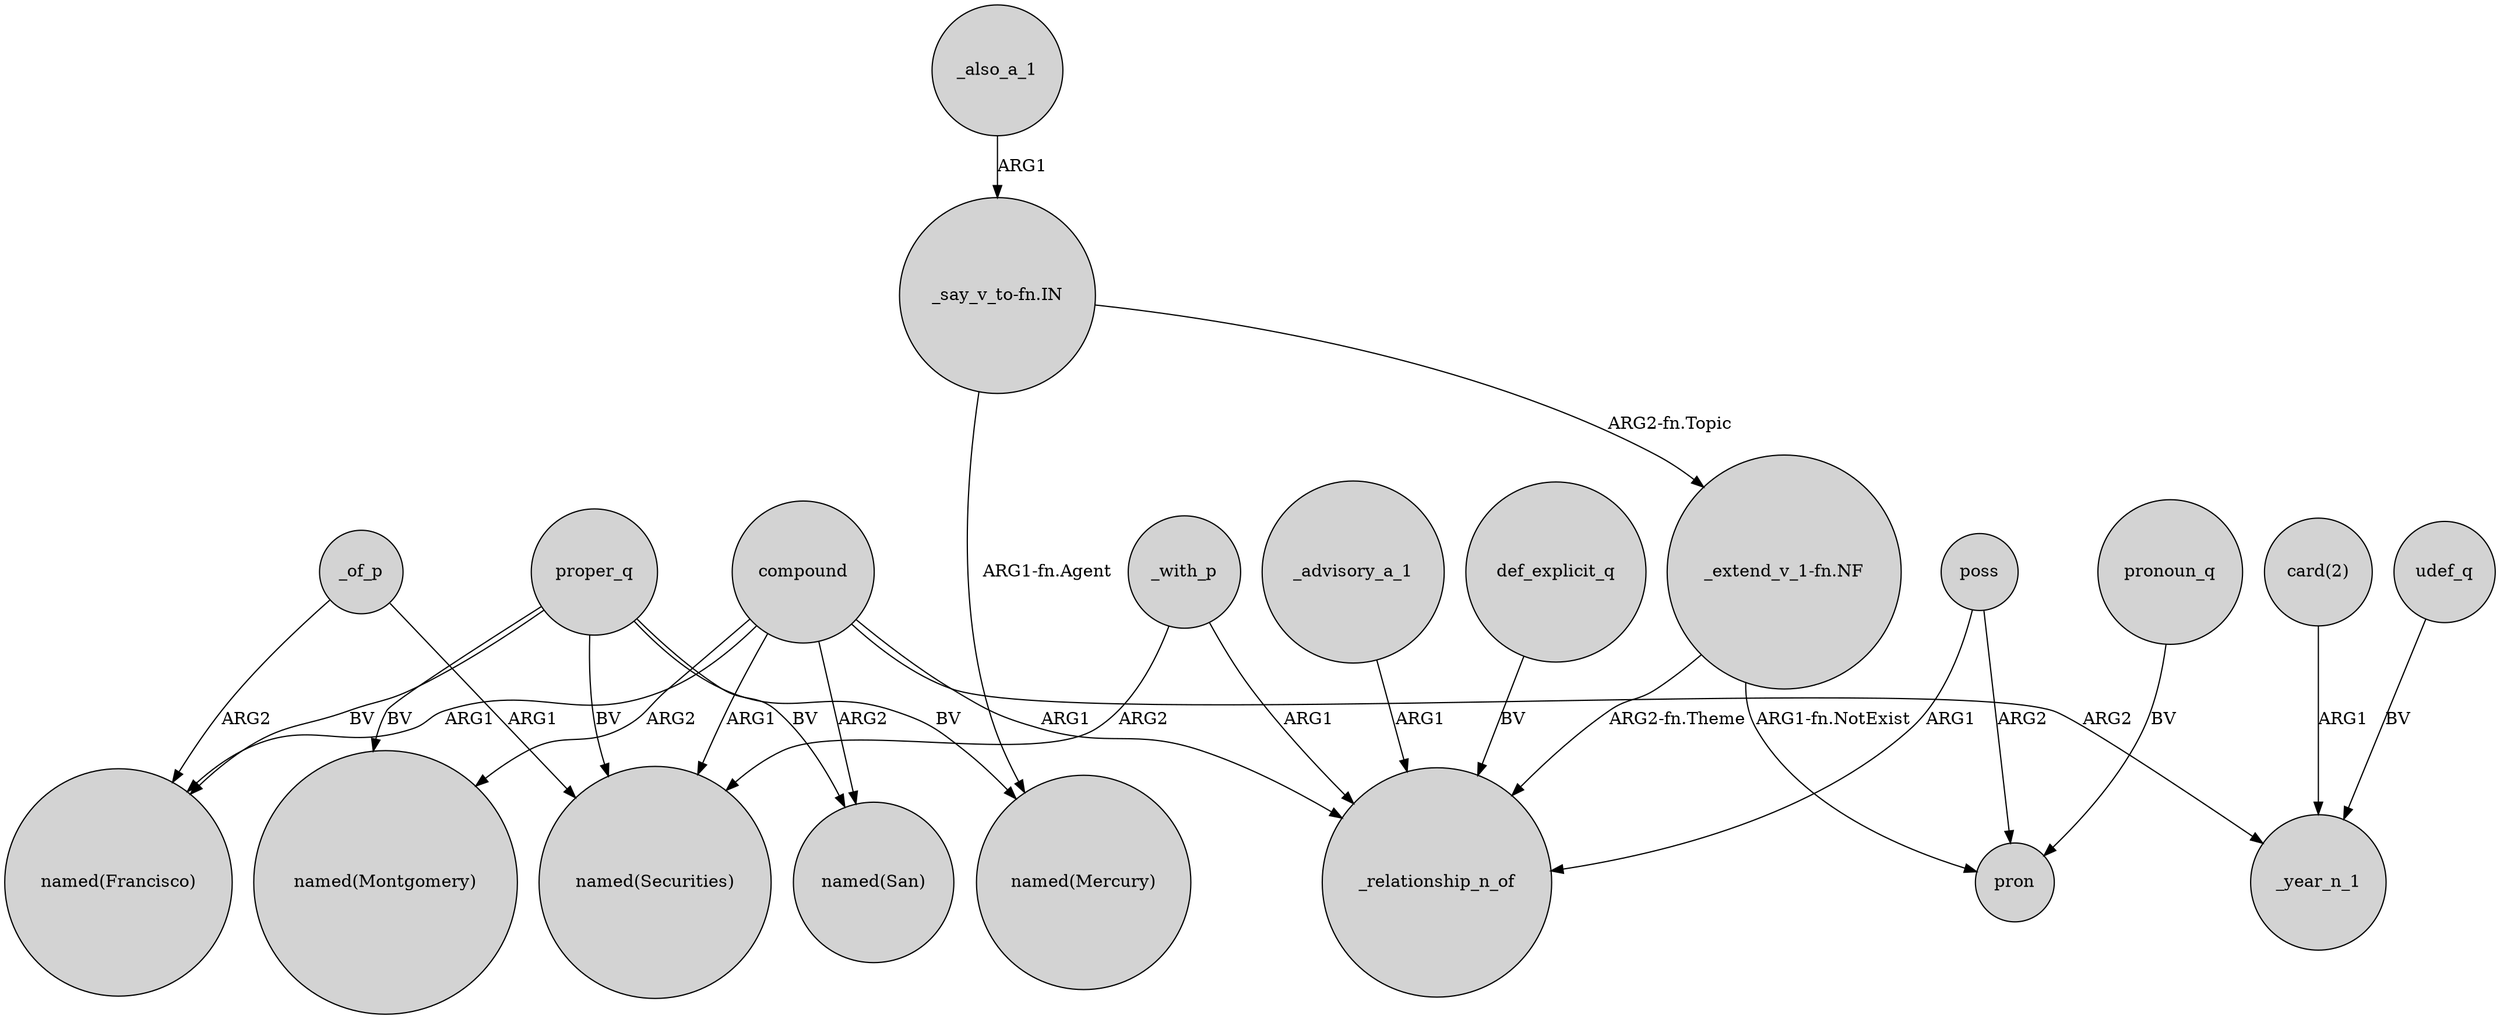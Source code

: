 digraph {
	node [shape=circle style=filled]
	_of_p -> "named(Securities)" [label=ARG1]
	"_say_v_to-fn.IN" -> "_extend_v_1-fn.NF" [label="ARG2-fn.Topic"]
	_also_a_1 -> "_say_v_to-fn.IN" [label=ARG1]
	poss -> pron [label=ARG2]
	proper_q -> "named(Francisco)" [label=BV]
	compound -> "named(San)" [label=ARG2]
	proper_q -> "named(Mercury)" [label=BV]
	"_extend_v_1-fn.NF" -> _relationship_n_of [label="ARG2-fn.Theme"]
	compound -> "named(Montgomery)" [label=ARG2]
	"_extend_v_1-fn.NF" -> pron [label="ARG1-fn.NotExist"]
	_advisory_a_1 -> _relationship_n_of [label=ARG1]
	compound -> _relationship_n_of [label=ARG1]
	pronoun_q -> pron [label=BV]
	"_say_v_to-fn.IN" -> "named(Mercury)" [label="ARG1-fn.Agent"]
	"card(2)" -> _year_n_1 [label=ARG1]
	_with_p -> _relationship_n_of [label=ARG1]
	proper_q -> "named(Montgomery)" [label=BV]
	compound -> "named(Francisco)" [label=ARG1]
	proper_q -> "named(Securities)" [label=BV]
	poss -> _relationship_n_of [label=ARG1]
	udef_q -> _year_n_1 [label=BV]
	def_explicit_q -> _relationship_n_of [label=BV]
	proper_q -> "named(San)" [label=BV]
	_of_p -> "named(Francisco)" [label=ARG2]
	compound -> "named(Securities)" [label=ARG1]
	compound -> _year_n_1 [label=ARG2]
	_with_p -> "named(Securities)" [label=ARG2]
}
